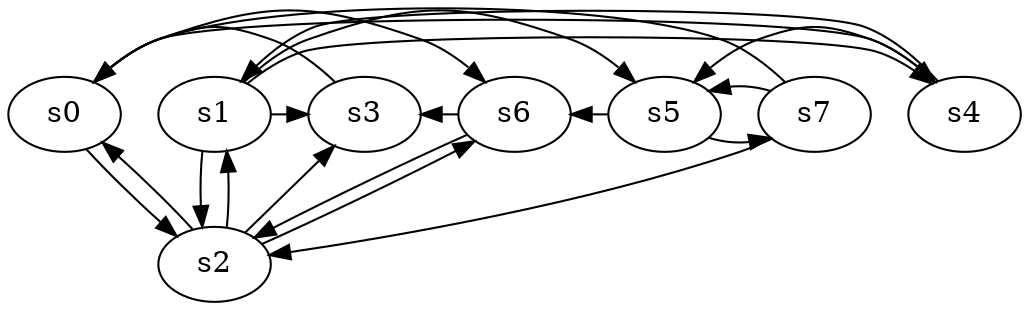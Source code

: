 digraph game_0844_complex_8 {
    s0 [name="s0", player=0, target=1];
    s1 [name="s1", player=1];
    s2 [name="s2", player=1, target=1];
    s3 [name="s3", player=1];
    s4 [name="s4", player=1, target=1];
    s5 [name="s5", player=1, target=1];
    s6 [name="s6", player=1];
    s7 [name="s7", player=0];

    s0 -> s2 [constraint="time % 3 == 2 || time % 3 == 2"];
    s0 -> s4 [constraint="!(time % 4 == 1)"];
    s0 -> s6 [constraint="time % 2 == 1 && time % 4 == 1"];
    s1 -> s2;
    s1 -> s3 [constraint="!(time % 4 == 1)"];
    s1 -> s4 [constraint="time == 1 || time == 8 || time == 11 || time == 15 || time == 19"];
    s1 -> s5 [constraint="time % 7 == 3"];
    s2 -> s0 [constraint="time == 2 || time == 3 || time == 17 || time == 25 || time == 26"];
    s2 -> s1 [constraint="time % 4 == 3 || time % 4 == 0"];
    s2 -> s3 [constraint="!(time % 6 == 4)"];
    s2 -> s6 [constraint="time == 5"];
    s3 -> s0 [constraint="time % 5 == 1 || time % 3 == 1"];
    s4 -> s1 [constraint="time % 2 == 0 || time % 5 == 0"];
    s4 -> s5 [constraint="time % 3 == 0 && time % 3 == 1"];
    s5 -> s6 [constraint="time % 3 == 0 && time % 4 == 2"];
    s5 -> s7 [constraint="time % 3 == 1 || time % 4 == 3"];
    s6 -> s2 [constraint="time == 6 || time == 19 || time == 22 || time == 24"];
    s6 -> s3 [constraint="time % 5 == 4 || time % 3 == 2"];
    s7 -> s0 [constraint="!(time % 2 == 0)"];
    s7 -> s2 [constraint="time % 2 == 1 || time % 3 == 0"];
    s7 -> s5 [constraint="time % 3 == 0 && time % 5 == 3"];
}
